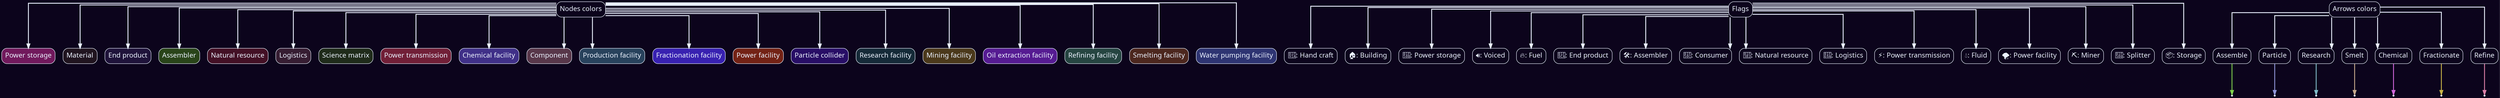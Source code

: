 digraph g {
  graph [ overlap="false"  fontname="AnonymousPro-Bold"  fontsize="16"  splines="ortho"  ratio="auto"  rankdir="TB"  fontcolor="#ebf2ff"  bgcolor="#0c041c"  fillcolor="#0c041c" ];
  node [ fontname="AnonymousPro-Bold"  fontsize="16"  shape="box"  style="rounded,filled"  fontcolor="#ebf2ff"  color="#ebf2ff" ];
  edge [ fontname="AnonymousPro-Bold"  fontsize="16"  fontcolor="#ebf2ff"  color="#ebf2ff"  penwidth="2"  minlen="2" ];
  group_colored_nodes [label="Nodes colors" fillcolor="#0c041c"];
  colored_nodes_power_storage [label="Power storage" fillcolor="#71195c"];  group_colored_nodes -> colored_nodes_power_storage [color="#ebf2ff"];
  group_flag_nodes [label="Flags" fillcolor="#0c041c"];
  flag_nodes_hand_craft [label="🤚: Hand craft" fillcolor="#0c041c"];  group_flag_nodes -> flag_nodes_hand_craft [color="#ebf2ff"];
  flag_nodes_building [label="🏠: Building" fillcolor="#0c041c"];  group_flag_nodes -> flag_nodes_building [color="#ebf2ff"];
  flag_nodes_power_storage [label="🔋: Power storage" fillcolor="#0c041c"];  group_flag_nodes -> flag_nodes_power_storage [color="#ebf2ff"];
  flag_nodes_voiced [label="🔊: Voiced" fillcolor="#0c041c"];  group_flag_nodes -> flag_nodes_voiced [color="#ebf2ff"];
  flag_nodes_fuel [label="🔥: Fuel" fillcolor="#0c041c"];  group_flag_nodes -> flag_nodes_fuel [color="#ebf2ff"];
  colored_nodes_material [label="Material" fillcolor="#20141f"];  group_colored_nodes -> colored_nodes_material [color="#ebf2ff"];
  colored_nodes_end_product [label="End product" fillcolor="#1f133a"];  group_colored_nodes -> colored_nodes_end_product [color="#ebf2ff"];
  flag_nodes_end_product [label="🧊: End product" fillcolor="#0c041c"];  group_flag_nodes -> flag_nodes_end_product [color="#ebf2ff"];
  colored_nodes_assembler [label="Assembler" fillcolor="#294419"];  group_colored_nodes -> colored_nodes_assembler [color="#ebf2ff"];
  flag_nodes_assembler [label="🛠: Assembler" fillcolor="#0c041c"];  group_flag_nodes -> flag_nodes_assembler [color="#ebf2ff"];
  flag_nodes_consumer [label="🔌: Consumer" fillcolor="#0c041c"];  group_flag_nodes -> flag_nodes_consumer [color="#ebf2ff"];
  colored_nodes_natural_resource [label="Natural resource" fillcolor="#431025"];  group_colored_nodes -> colored_nodes_natural_resource [color="#ebf2ff"];
  flag_nodes_natural_resource [label="🎲: Natural resource" fillcolor="#0c041c"];  group_flag_nodes -> flag_nodes_natural_resource [color="#ebf2ff"];
  colored_nodes_logistics [label="Logistics" fillcolor="#361d32"];  group_colored_nodes -> colored_nodes_logistics [color="#ebf2ff"];
  flag_nodes_logistics [label="🚚: Logistics" fillcolor="#0c041c"];  group_flag_nodes -> flag_nodes_logistics [color="#ebf2ff"];
  colored_nodes_science_matrix [label="Science matrix" fillcolor="#1f2b1a"];  group_colored_nodes -> colored_nodes_science_matrix [color="#ebf2ff"];
  colored_nodes_power_transmission [label="Power transmission" fillcolor="#711f37"];  group_colored_nodes -> colored_nodes_power_transmission [color="#ebf2ff"];
  flag_nodes_power_transmission [label="⚡️: Power transmission" fillcolor="#0c041c"];  group_flag_nodes -> flag_nodes_power_transmission [color="#ebf2ff"];
  colored_nodes_chemical_facility [label="Chemical facility" fillcolor="#403088"];  group_colored_nodes -> colored_nodes_chemical_facility [color="#ebf2ff"];
  colored_nodes_component [label="Component" fillcolor="#58374a"];  group_colored_nodes -> colored_nodes_component [color="#ebf2ff"];
  flag_nodes_fluid [label="💧: Fluid" fillcolor="#0c041c"];  group_flag_nodes -> flag_nodes_fluid [color="#ebf2ff"];
  colored_nodes_production_facility [label="Production facility" fillcolor="#28425c"];  group_colored_nodes -> colored_nodes_production_facility [color="#ebf2ff"];
  colored_nodes_fractionation_facility [label="Fractionation facility" fillcolor="#3821b1"];  group_colored_nodes -> colored_nodes_fractionation_facility [color="#ebf2ff"];
  colored_nodes_power_facility [label="Power facility" fillcolor="#732215"];  group_colored_nodes -> colored_nodes_power_facility [color="#ebf2ff"];
  flag_nodes_power_facility [label="🌪️: Power facility" fillcolor="#0c041c"];  group_flag_nodes -> flag_nodes_power_facility [color="#ebf2ff"];
  colored_nodes_particle_collider [label="Particle collider" fillcolor="#280e66"];  group_colored_nodes -> colored_nodes_particle_collider [color="#ebf2ff"];
  colored_nodes_research_facility [label="Research facility" fillcolor="#152a38"];  group_colored_nodes -> colored_nodes_research_facility [color="#ebf2ff"];
  colored_nodes_mining_facility [label="Mining facility" fillcolor="#4b391b"];  group_colored_nodes -> colored_nodes_mining_facility [color="#ebf2ff"];
  flag_nodes_miner [label="⛏: Miner" fillcolor="#0c041c"];  group_flag_nodes -> flag_nodes_miner [color="#ebf2ff"];
  colored_nodes_oil_extraction_facility [label="Oil extraction facility" fillcolor="#561b92"];  group_colored_nodes -> colored_nodes_oil_extraction_facility [color="#ebf2ff"];
  colored_nodes_refining_facility [label="Refining facility" fillcolor="#264541"];  group_colored_nodes -> colored_nodes_refining_facility [color="#ebf2ff"];
  colored_nodes_smelting_facility [label="Smelting facility" fillcolor="#4c271e"];  group_colored_nodes -> colored_nodes_smelting_facility [color="#ebf2ff"];
  flag_nodes_splitter [label="🔀: Splitter" fillcolor="#0c041c"];  group_flag_nodes -> flag_nodes_splitter [color="#ebf2ff"];
  flag_nodes_storage [label="📦: Storage" fillcolor="#0c041c"];  group_flag_nodes -> flag_nodes_storage [color="#ebf2ff"];
  colored_nodes_water_pumping_facility [label="Water pumping facility" fillcolor="#2e3472"];  group_colored_nodes -> colored_nodes_water_pumping_facility [color="#ebf2ff"];
  group_colored_edges [label="Arrows colors" fillcolor="#0c041c"];
  point_assemble [label="" shape="point"];  colored_edges_assemble [label="Assemble" fillcolor="#0c041c"];  colored_edges_assemble -> point_assemble [color="#80d24d"];  group_colored_edges -> colored_edges_assemble [color="#ebf2ff"];
  point_particle [label="" shape="point"];  colored_edges_particle [label="Particle" fillcolor="#0c041c"];  colored_edges_particle -> point_particle [color="#9196db"];  group_colored_edges -> colored_edges_particle [color="#ebf2ff"];
  point_research [label="" shape="point"];  colored_edges_research [label="Research" fillcolor="#0c041c"];  colored_edges_research -> point_research [color="#80bdc9"];  group_colored_edges -> colored_edges_research [color="#ebf2ff"];
  point_smelt [label="" shape="point"];  colored_edges_smelt [label="Smelt" fillcolor="#0c041c"];  colored_edges_smelt -> point_smelt [color="#c6aa8c"];  group_colored_edges -> colored_edges_smelt [color="#ebf2ff"];
  point_chemical [label="" shape="point"];  colored_edges_chemical [label="Chemical" fillcolor="#0c041c"];  colored_edges_chemical -> point_chemical [color="#d266db"];  group_colored_edges -> colored_edges_chemical [color="#ebf2ff"];
  point_fractionate [label="" shape="point"];  colored_edges_fractionate [label="Fractionate" fillcolor="#0c041c"];  colored_edges_fractionate -> point_fractionate [color="#cab548"];  group_colored_edges -> colored_edges_fractionate [color="#ebf2ff"];
  point_refine [label="" shape="point"];  colored_edges_refine [label="Refine" fillcolor="#0c041c"];  colored_edges_refine -> point_refine [color="#dd80a8"];  group_colored_edges -> colored_edges_refine [color="#ebf2ff"];
}
